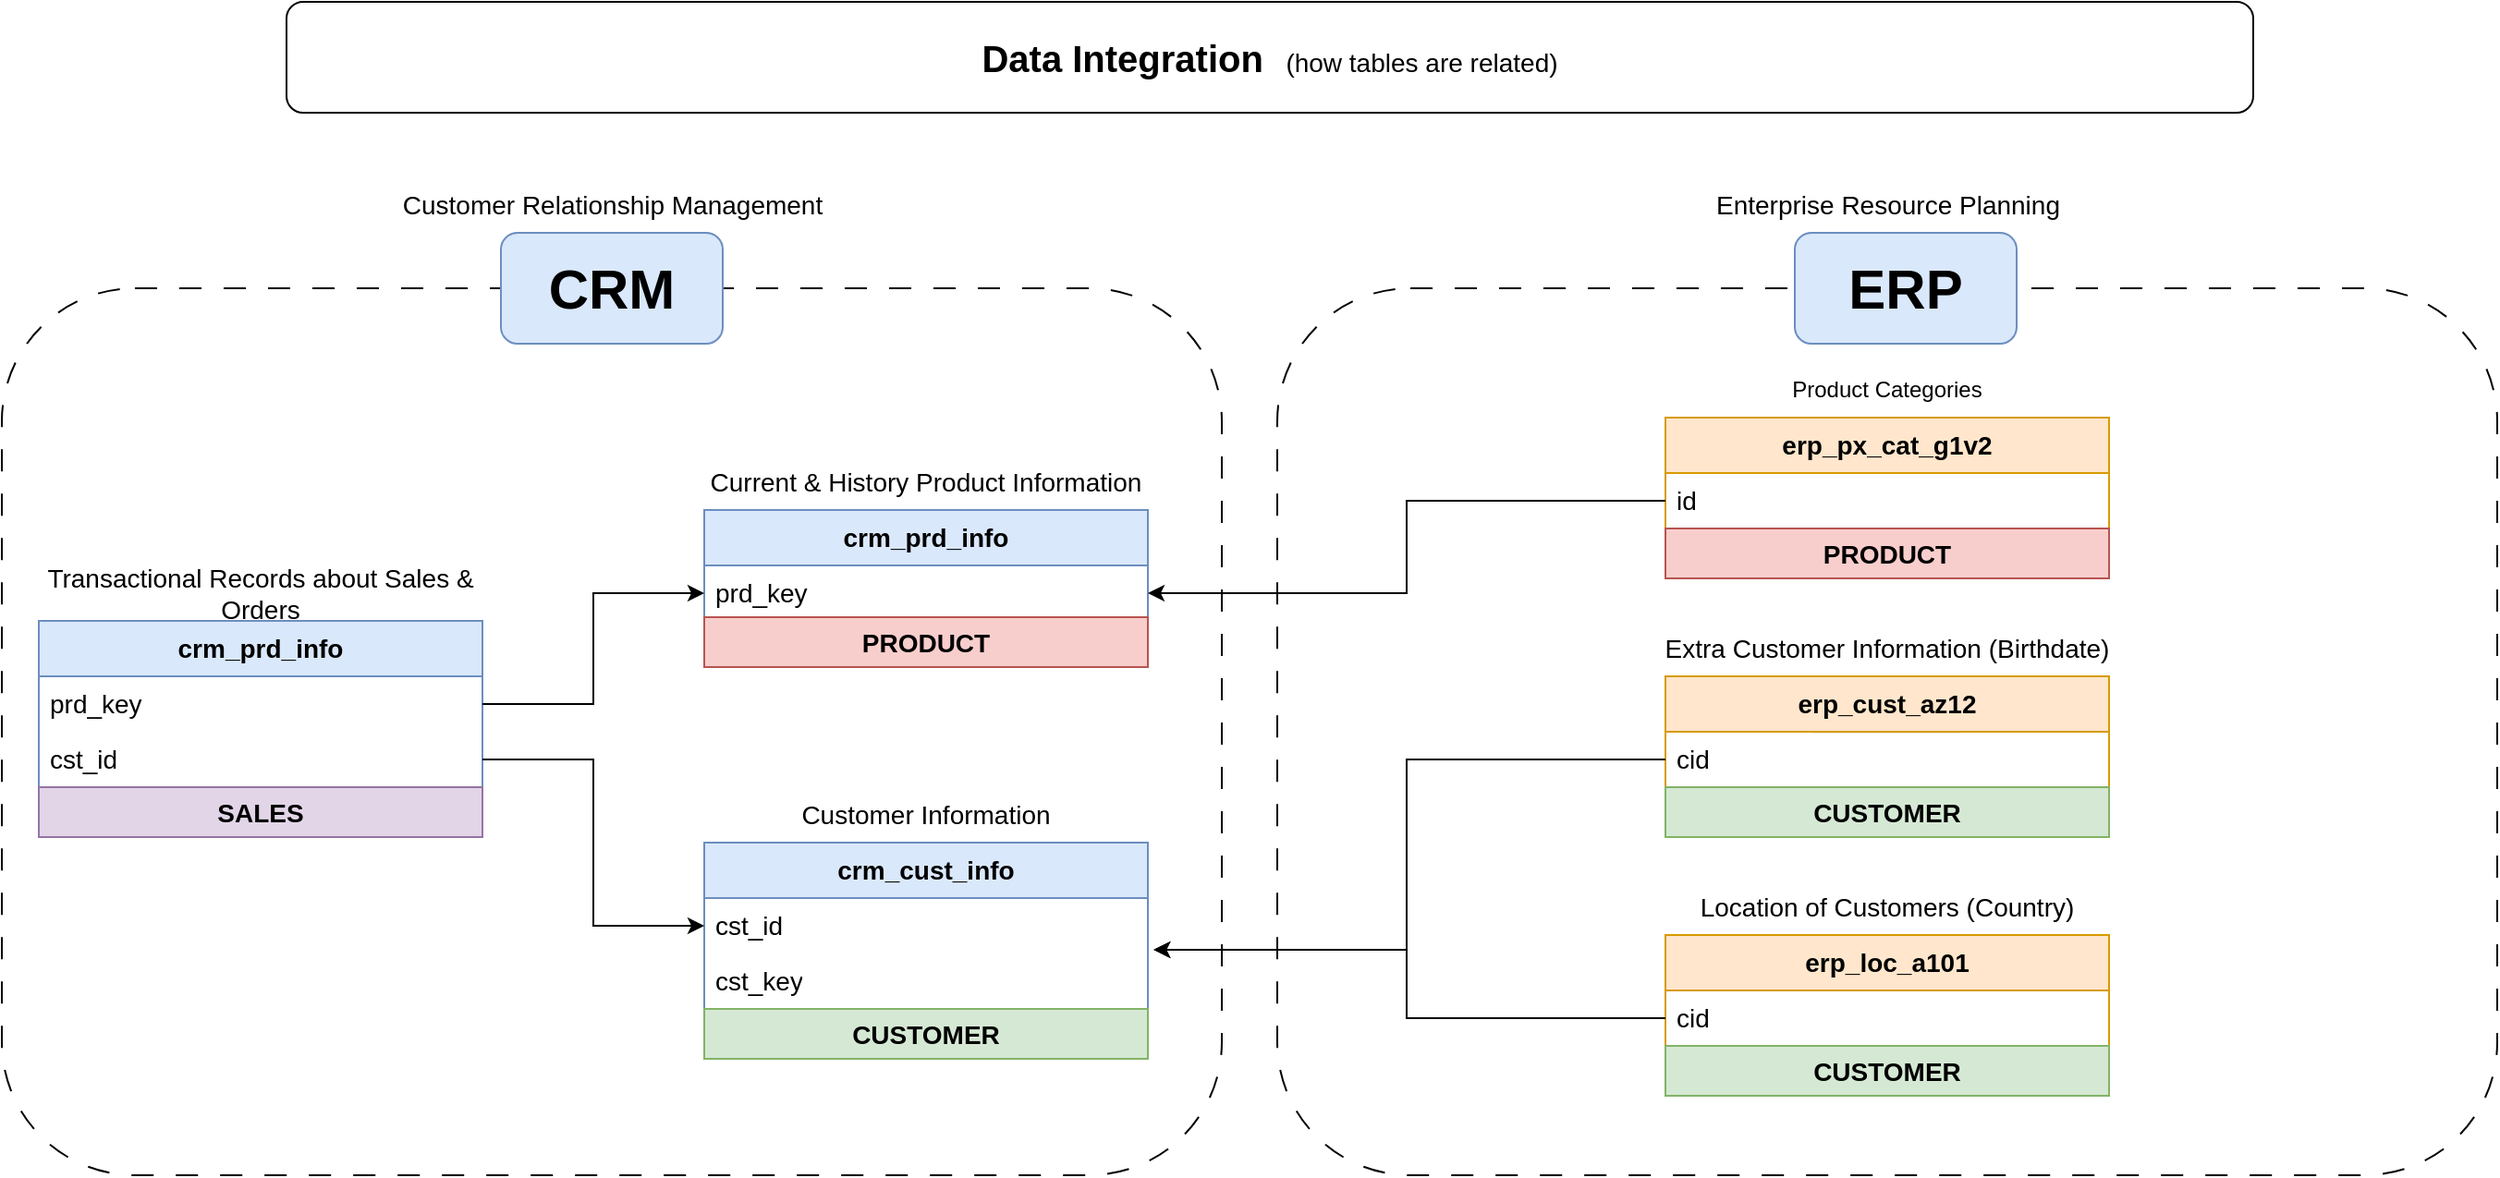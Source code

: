 <mxfile version="28.0.6">
  <diagram name="Strona-1" id="hohp-9NUOAqufu81gWvG">
    <mxGraphModel dx="2226" dy="1241" grid="0" gridSize="10" guides="1" tooltips="1" connect="1" arrows="1" fold="1" page="0" pageScale="1" pageWidth="827" pageHeight="1169" math="0" shadow="0">
      <root>
        <mxCell id="0" />
        <mxCell id="1" parent="0" />
        <mxCell id="P9KAgL1xu06Vc_QnKzsW-60" value="&#xa;&lt;b style=&quot;forced-color-adjust: none; color: rgb(0, 0, 0); font-family: Helvetica; font-size: 14px; font-style: normal; font-variant-ligatures: normal; font-variant-caps: normal; letter-spacing: normal; orphans: 2; text-align: center; text-indent: 0px; text-transform: none; widows: 2; word-spacing: 0px; -webkit-text-stroke-width: 0px; white-space: normal; background-color: rgb(236, 236, 236); text-decoration-thickness: initial; text-decoration-style: initial; text-decoration-color: initial;&quot;&gt;CUSTOMER&lt;/b&gt;&#xa;&#xa;" style="rounded=1;whiteSpace=wrap;html=1;fillColor=none;dashed=1;dashPattern=12 12;" parent="1" vertex="1">
          <mxGeometry x="160" y="100" width="660" height="480" as="geometry" />
        </mxCell>
        <mxCell id="P9KAgL1xu06Vc_QnKzsW-27" value="&lt;font style=&quot;font-size: 14px;&quot;&gt;&lt;b&gt;crm_cust_info&lt;/b&gt;&lt;/font&gt;" style="swimlane;fontStyle=0;childLayout=stackLayout;horizontal=1;startSize=30;horizontalStack=0;resizeParent=1;resizeParentMax=0;resizeLast=0;collapsible=1;marginBottom=0;whiteSpace=wrap;html=1;fillColor=#dae8fc;strokeColor=#6c8ebf;" parent="1" vertex="1">
          <mxGeometry x="-150" y="400" width="240" height="90" as="geometry" />
        </mxCell>
        <mxCell id="P9KAgL1xu06Vc_QnKzsW-28" value="&lt;font style=&quot;font-size: 14px;&quot;&gt;cst_id&lt;/font&gt;" style="text;strokeColor=none;fillColor=none;align=left;verticalAlign=middle;spacingLeft=4;spacingRight=4;overflow=hidden;points=[[0,0.5],[1,0.5]];portConstraint=eastwest;rotatable=0;whiteSpace=wrap;html=1;" parent="P9KAgL1xu06Vc_QnKzsW-27" vertex="1">
          <mxGeometry y="30" width="240" height="30" as="geometry" />
        </mxCell>
        <mxCell id="P9KAgL1xu06Vc_QnKzsW-48" value="&lt;font style=&quot;font-size: 14px;&quot;&gt;cst_key&lt;/font&gt;" style="text;strokeColor=none;fillColor=none;align=left;verticalAlign=middle;spacingLeft=4;spacingRight=4;overflow=hidden;points=[[0,0.5],[1,0.5]];portConstraint=eastwest;rotatable=0;whiteSpace=wrap;html=1;" parent="P9KAgL1xu06Vc_QnKzsW-27" vertex="1">
          <mxGeometry y="60" width="240" height="30" as="geometry" />
        </mxCell>
        <mxCell id="P9KAgL1xu06Vc_QnKzsW-31" value="&lt;font style=&quot;font-size: 14px;&quot;&gt;Customer Information&lt;/font&gt;" style="whiteSpace=wrap;html=1;strokeColor=none;fillColor=none;glass=0;dashed=1;dashPattern=12 12;" parent="1" vertex="1">
          <mxGeometry x="-150" y="370" width="240" height="30" as="geometry" />
        </mxCell>
        <mxCell id="P9KAgL1xu06Vc_QnKzsW-32" value="&lt;font style=&quot;font-size: 14px;&quot;&gt;&lt;b&gt;crm_prd_info&lt;/b&gt;&lt;/font&gt;" style="swimlane;fontStyle=0;childLayout=stackLayout;horizontal=1;startSize=30;horizontalStack=0;resizeParent=1;resizeParentMax=0;resizeLast=0;collapsible=1;marginBottom=0;whiteSpace=wrap;html=1;fillColor=#dae8fc;strokeColor=#6c8ebf;" parent="1" vertex="1">
          <mxGeometry x="-150" y="220" width="240" height="60" as="geometry" />
        </mxCell>
        <mxCell id="P9KAgL1xu06Vc_QnKzsW-33" value="&lt;font style=&quot;font-size: 14px;&quot;&gt;prd_key&lt;/font&gt;" style="text;strokeColor=none;fillColor=none;align=left;verticalAlign=middle;spacingLeft=4;spacingRight=4;overflow=hidden;points=[[0,0.5],[1,0.5]];portConstraint=eastwest;rotatable=0;whiteSpace=wrap;html=1;" parent="P9KAgL1xu06Vc_QnKzsW-32" vertex="1">
          <mxGeometry y="30" width="240" height="30" as="geometry" />
        </mxCell>
        <mxCell id="P9KAgL1xu06Vc_QnKzsW-34" value="&lt;font style=&quot;font-size: 14px;&quot;&gt;Current &amp;amp; History Product Information&lt;/font&gt;" style="whiteSpace=wrap;html=1;strokeColor=none;fillColor=none;glass=0;dashed=1;dashPattern=12 12;" parent="1" vertex="1">
          <mxGeometry x="-150" y="190" width="240" height="30" as="geometry" />
        </mxCell>
        <mxCell id="P9KAgL1xu06Vc_QnKzsW-37" value="&lt;font style=&quot;font-size: 14px;&quot;&gt;&lt;b&gt;crm_prd_info&lt;/b&gt;&lt;/font&gt;" style="swimlane;fontStyle=0;childLayout=stackLayout;horizontal=1;startSize=30;horizontalStack=0;resizeParent=1;resizeParentMax=0;resizeLast=0;collapsible=1;marginBottom=0;whiteSpace=wrap;html=1;fillColor=#dae8fc;strokeColor=#6c8ebf;" parent="1" vertex="1">
          <mxGeometry x="-510" y="280" width="240" height="90" as="geometry" />
        </mxCell>
        <mxCell id="P9KAgL1xu06Vc_QnKzsW-38" value="&lt;font style=&quot;font-size: 14px;&quot;&gt;prd_key&lt;/font&gt;" style="text;strokeColor=none;fillColor=none;align=left;verticalAlign=middle;spacingLeft=4;spacingRight=4;overflow=hidden;points=[[0,0.5],[1,0.5]];portConstraint=eastwest;rotatable=0;whiteSpace=wrap;html=1;" parent="P9KAgL1xu06Vc_QnKzsW-37" vertex="1">
          <mxGeometry y="30" width="240" height="30" as="geometry" />
        </mxCell>
        <mxCell id="P9KAgL1xu06Vc_QnKzsW-42" value="&lt;font style=&quot;font-size: 14px;&quot;&gt;cst_id&lt;/font&gt;" style="text;strokeColor=none;fillColor=none;align=left;verticalAlign=middle;spacingLeft=4;spacingRight=4;overflow=hidden;points=[[0,0.5],[1,0.5]];portConstraint=eastwest;rotatable=0;whiteSpace=wrap;html=1;" parent="P9KAgL1xu06Vc_QnKzsW-37" vertex="1">
          <mxGeometry y="60" width="240" height="30" as="geometry" />
        </mxCell>
        <mxCell id="P9KAgL1xu06Vc_QnKzsW-39" value="&lt;font style=&quot;font-size: 14px;&quot;&gt;Transactional Records about Sales &amp;amp; Orders&lt;/font&gt;" style="whiteSpace=wrap;html=1;strokeColor=none;fillColor=none;glass=0;dashed=1;dashPattern=12 12;" parent="1" vertex="1">
          <mxGeometry x="-510" y="250" width="240" height="30" as="geometry" />
        </mxCell>
        <mxCell id="P9KAgL1xu06Vc_QnKzsW-43" style="edgeStyle=orthogonalEdgeStyle;rounded=0;orthogonalLoop=1;jettySize=auto;html=1;" parent="1" source="P9KAgL1xu06Vc_QnKzsW-38" target="P9KAgL1xu06Vc_QnKzsW-33" edge="1">
          <mxGeometry relative="1" as="geometry" />
        </mxCell>
        <mxCell id="P9KAgL1xu06Vc_QnKzsW-44" style="edgeStyle=orthogonalEdgeStyle;rounded=0;orthogonalLoop=1;jettySize=auto;html=1;entryX=0;entryY=0.5;entryDx=0;entryDy=0;" parent="1" source="P9KAgL1xu06Vc_QnKzsW-42" target="P9KAgL1xu06Vc_QnKzsW-28" edge="1">
          <mxGeometry relative="1" as="geometry" />
        </mxCell>
        <mxCell id="P9KAgL1xu06Vc_QnKzsW-45" value="&lt;font style=&quot;font-size: 14px;&quot;&gt;&lt;b&gt;erp_cust_az12&lt;/b&gt;&lt;/font&gt;" style="swimlane;fontStyle=0;childLayout=stackLayout;horizontal=1;startSize=30;horizontalStack=0;resizeParent=1;resizeParentMax=0;resizeLast=0;collapsible=1;marginBottom=0;whiteSpace=wrap;html=1;fillColor=#ffe6cc;strokeColor=#d79b00;" parent="1" vertex="1">
          <mxGeometry x="370" y="310" width="240" height="60" as="geometry" />
        </mxCell>
        <mxCell id="P9KAgL1xu06Vc_QnKzsW-46" value="&lt;font style=&quot;font-size: 14px;&quot;&gt;cid&lt;/font&gt;" style="text;strokeColor=none;fillColor=none;align=left;verticalAlign=middle;spacingLeft=4;spacingRight=4;overflow=hidden;points=[[0,0.5],[1,0.5]];portConstraint=eastwest;rotatable=0;whiteSpace=wrap;html=1;" parent="P9KAgL1xu06Vc_QnKzsW-45" vertex="1">
          <mxGeometry y="30" width="240" height="30" as="geometry" />
        </mxCell>
        <mxCell id="P9KAgL1xu06Vc_QnKzsW-47" value="&lt;font style=&quot;font-size: 14px;&quot;&gt;Extra Customer Information (Birthdate)&lt;/font&gt;" style="whiteSpace=wrap;html=1;strokeColor=none;fillColor=none;glass=0;dashed=1;dashPattern=12 12;" parent="1" vertex="1">
          <mxGeometry x="350" y="280" width="280" height="30" as="geometry" />
        </mxCell>
        <mxCell id="P9KAgL1xu06Vc_QnKzsW-49" style="edgeStyle=orthogonalEdgeStyle;rounded=0;orthogonalLoop=1;jettySize=auto;html=1;entryX=1.013;entryY=0.933;entryDx=0;entryDy=0;entryPerimeter=0;" parent="1" source="P9KAgL1xu06Vc_QnKzsW-46" target="P9KAgL1xu06Vc_QnKzsW-28" edge="1">
          <mxGeometry relative="1" as="geometry" />
        </mxCell>
        <mxCell id="P9KAgL1xu06Vc_QnKzsW-50" value="&lt;font style=&quot;font-size: 14px;&quot;&gt;&lt;b&gt;erp_loc_a101&lt;/b&gt;&lt;/font&gt;" style="swimlane;fontStyle=0;childLayout=stackLayout;horizontal=1;startSize=30;horizontalStack=0;resizeParent=1;resizeParentMax=0;resizeLast=0;collapsible=1;marginBottom=0;whiteSpace=wrap;html=1;fillColor=#ffe6cc;strokeColor=#d79b00;" parent="1" vertex="1">
          <mxGeometry x="370" y="450" width="240" height="60" as="geometry" />
        </mxCell>
        <mxCell id="P9KAgL1xu06Vc_QnKzsW-51" value="&lt;font style=&quot;font-size: 14px;&quot;&gt;cid&lt;/font&gt;" style="text;strokeColor=none;fillColor=none;align=left;verticalAlign=middle;spacingLeft=4;spacingRight=4;overflow=hidden;points=[[0,0.5],[1,0.5]];portConstraint=eastwest;rotatable=0;whiteSpace=wrap;html=1;" parent="P9KAgL1xu06Vc_QnKzsW-50" vertex="1">
          <mxGeometry y="30" width="240" height="30" as="geometry" />
        </mxCell>
        <mxCell id="P9KAgL1xu06Vc_QnKzsW-52" value="&lt;font style=&quot;font-size: 14px;&quot;&gt;Location of Customers (Country)&lt;/font&gt;" style="whiteSpace=wrap;html=1;strokeColor=none;fillColor=none;glass=0;dashed=1;dashPattern=12 12;" parent="1" vertex="1">
          <mxGeometry x="370" y="420" width="240" height="30" as="geometry" />
        </mxCell>
        <mxCell id="P9KAgL1xu06Vc_QnKzsW-54" style="edgeStyle=orthogonalEdgeStyle;rounded=0;orthogonalLoop=1;jettySize=auto;html=1;entryX=1.013;entryY=0.933;entryDx=0;entryDy=0;entryPerimeter=0;" parent="1" source="P9KAgL1xu06Vc_QnKzsW-51" target="P9KAgL1xu06Vc_QnKzsW-28" edge="1">
          <mxGeometry relative="1" as="geometry" />
        </mxCell>
        <mxCell id="P9KAgL1xu06Vc_QnKzsW-55" value="&lt;font style=&quot;font-size: 14px;&quot;&gt;&lt;b&gt;erp_px_cat_g1v2&lt;/b&gt;&lt;/font&gt;" style="swimlane;fontStyle=0;childLayout=stackLayout;horizontal=1;startSize=30;horizontalStack=0;resizeParent=1;resizeParentMax=0;resizeLast=0;collapsible=1;marginBottom=0;whiteSpace=wrap;html=1;fillColor=#ffe6cc;strokeColor=#d79b00;" parent="1" vertex="1">
          <mxGeometry x="370" y="170" width="240" height="60" as="geometry" />
        </mxCell>
        <mxCell id="P9KAgL1xu06Vc_QnKzsW-56" value="&lt;font style=&quot;font-size: 14px;&quot;&gt;id&lt;/font&gt;" style="text;strokeColor=none;fillColor=none;align=left;verticalAlign=middle;spacingLeft=4;spacingRight=4;overflow=hidden;points=[[0,0.5],[1,0.5]];portConstraint=eastwest;rotatable=0;whiteSpace=wrap;html=1;" parent="P9KAgL1xu06Vc_QnKzsW-55" vertex="1">
          <mxGeometry y="30" width="240" height="30" as="geometry" />
        </mxCell>
        <mxCell id="P9KAgL1xu06Vc_QnKzsW-57" value="Product Categories" style="whiteSpace=wrap;html=1;strokeColor=none;fillColor=none;glass=0;dashed=1;dashPattern=12 12;" parent="1" vertex="1">
          <mxGeometry x="370" y="140" width="240" height="30" as="geometry" />
        </mxCell>
        <mxCell id="P9KAgL1xu06Vc_QnKzsW-58" style="edgeStyle=orthogonalEdgeStyle;rounded=0;orthogonalLoop=1;jettySize=auto;html=1;entryX=1;entryY=0.5;entryDx=0;entryDy=0;" parent="1" source="P9KAgL1xu06Vc_QnKzsW-56" target="P9KAgL1xu06Vc_QnKzsW-33" edge="1">
          <mxGeometry relative="1" as="geometry" />
        </mxCell>
        <mxCell id="P9KAgL1xu06Vc_QnKzsW-59" value="" style="rounded=1;whiteSpace=wrap;html=1;fillColor=none;dashed=1;dashPattern=12 12;" parent="1" vertex="1">
          <mxGeometry x="-530" y="100" width="660" height="480" as="geometry" />
        </mxCell>
        <mxCell id="P9KAgL1xu06Vc_QnKzsW-61" value="&lt;font style=&quot;font-size: 30px;&quot;&gt;&lt;b&gt;CRM&lt;/b&gt;&lt;/font&gt;" style="rounded=1;whiteSpace=wrap;html=1;fillColor=#dae8fc;strokeColor=#6c8ebf;" parent="1" vertex="1">
          <mxGeometry x="-260" y="70" width="120" height="60" as="geometry" />
        </mxCell>
        <mxCell id="P9KAgL1xu06Vc_QnKzsW-62" value="&lt;span style=&quot;font-size: 30px;&quot;&gt;&lt;b&gt;ERP&lt;/b&gt;&lt;/span&gt;" style="rounded=1;whiteSpace=wrap;html=1;fillColor=#dae8fc;strokeColor=#6c8ebf;" parent="1" vertex="1">
          <mxGeometry x="440" y="70" width="120" height="60" as="geometry" />
        </mxCell>
        <mxCell id="GlpDdY1nph-m-aoQc-yc-7" value="&lt;font style=&quot;font-size: 14px;&quot;&gt;&lt;b&gt;PRODUCT&lt;/b&gt;&lt;/font&gt;" style="rounded=0;whiteSpace=wrap;html=1;fillColor=#f8cecc;strokeColor=#b85450;" parent="1" vertex="1">
          <mxGeometry x="370" y="230" width="240" height="27" as="geometry" />
        </mxCell>
        <mxCell id="GlpDdY1nph-m-aoQc-yc-8" value="&lt;font style=&quot;font-size: 14px;&quot;&gt;Customer Relationship Management&lt;/font&gt;" style="rounded=0;whiteSpace=wrap;html=1;strokeColor=none;gradientColor=none;fillColor=none;" parent="1" vertex="1">
          <mxGeometry x="-391.5" y="40" width="383" height="30" as="geometry" />
        </mxCell>
        <mxCell id="GlpDdY1nph-m-aoQc-yc-9" value="&lt;font style=&quot;font-size: 14px;&quot;&gt;Enterprise Resource Planning&lt;/font&gt;" style="rounded=1;whiteSpace=wrap;html=1;fillColor=none;strokeColor=none;" parent="1" vertex="1">
          <mxGeometry x="298.5" y="40" width="383" height="30" as="geometry" />
        </mxCell>
        <mxCell id="GlpDdY1nph-m-aoQc-yc-10" value="&lt;font style=&quot;font-size: 14px;&quot;&gt;&lt;b&gt;PRODUCT&lt;/b&gt;&lt;/font&gt;" style="rounded=0;whiteSpace=wrap;html=1;fillColor=#f8cecc;strokeColor=#b85450;" parent="1" vertex="1">
          <mxGeometry x="-150" y="278" width="240" height="27" as="geometry" />
        </mxCell>
        <mxCell id="GlpDdY1nph-m-aoQc-yc-11" value="&lt;font style=&quot;font-size: 14px;&quot;&gt;&lt;b&gt;SALES&lt;/b&gt;&lt;/font&gt;" style="rounded=0;whiteSpace=wrap;html=1;fillColor=#e1d5e7;strokeColor=#9673a6;" parent="1" vertex="1">
          <mxGeometry x="-510" y="370" width="240" height="27" as="geometry" />
        </mxCell>
        <mxCell id="GlpDdY1nph-m-aoQc-yc-12" value="&lt;font style=&quot;font-size: 14px;&quot;&gt;&lt;b&gt;CUSTOMER&lt;/b&gt;&lt;/font&gt;" style="rounded=0;whiteSpace=wrap;html=1;fillColor=#d5e8d4;strokeColor=#82b366;" parent="1" vertex="1">
          <mxGeometry x="-150" y="490" width="240" height="27" as="geometry" />
        </mxCell>
        <mxCell id="GlpDdY1nph-m-aoQc-yc-13" value="&lt;font style=&quot;font-size: 14px;&quot;&gt;&lt;b&gt;CUSTOMER&lt;/b&gt;&lt;/font&gt;" style="rounded=0;whiteSpace=wrap;html=1;fillColor=#d5e8d4;strokeColor=#82b366;" parent="1" vertex="1">
          <mxGeometry x="370" y="370" width="240" height="27" as="geometry" />
        </mxCell>
        <mxCell id="GlpDdY1nph-m-aoQc-yc-14" value="&lt;font style=&quot;font-size: 14px;&quot;&gt;&lt;b&gt;CUSTOMER&lt;/b&gt;&lt;/font&gt;" style="rounded=0;whiteSpace=wrap;html=1;fillColor=#d5e8d4;strokeColor=#82b366;" parent="1" vertex="1">
          <mxGeometry x="370" y="510" width="240" height="27" as="geometry" />
        </mxCell>
        <mxCell id="GlpDdY1nph-m-aoQc-yc-15" value="&lt;font style=&quot;font-size: 20px;&quot;&gt;&lt;b&gt;Data Integration&amp;nbsp;&lt;/b&gt;&lt;/font&gt; &amp;nbsp;&lt;font style=&quot;font-size: 14px;&quot;&gt;(how tables are related)&lt;/font&gt;" style="rounded=1;whiteSpace=wrap;html=1;strokeColor=default;fillColor=none;" parent="1" vertex="1">
          <mxGeometry x="-376" y="-55" width="1064" height="60" as="geometry" />
        </mxCell>
      </root>
    </mxGraphModel>
  </diagram>
</mxfile>

